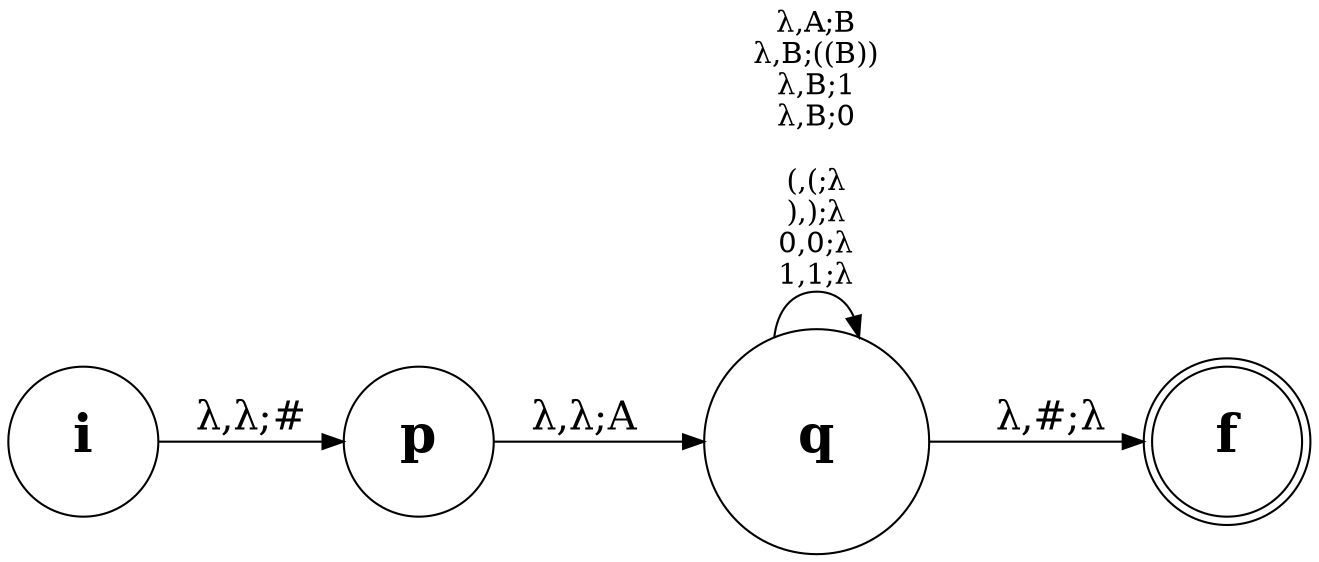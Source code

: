 digraph G {
	rankdir=LR
	node [shape=circle]
	i [label=<<B>i</B>> fontsize=25 height=1 width=1]
	p [label=<<B>p</B>> fontsize=25 height=1 width=1]
	q [label=<<B>q</B>> fontsize=25 height=1.5 width=1.5]
	f [label=<<B>f</B>> fontsize=25 height=1 shape=doublecircle width=1]
	i -> p [label="λ,λ;#" fontsize=19]
	p -> q [label="λ,λ;A" fontsize=19]
	q -> f [label="λ,#;λ" fontsize=19]
	q -> q [label="λ,A;B
λ,B;((B))
λ,B;1
λ,B;0

(,(;λ
),);λ
0,0;λ
1,1;λ"]
}
